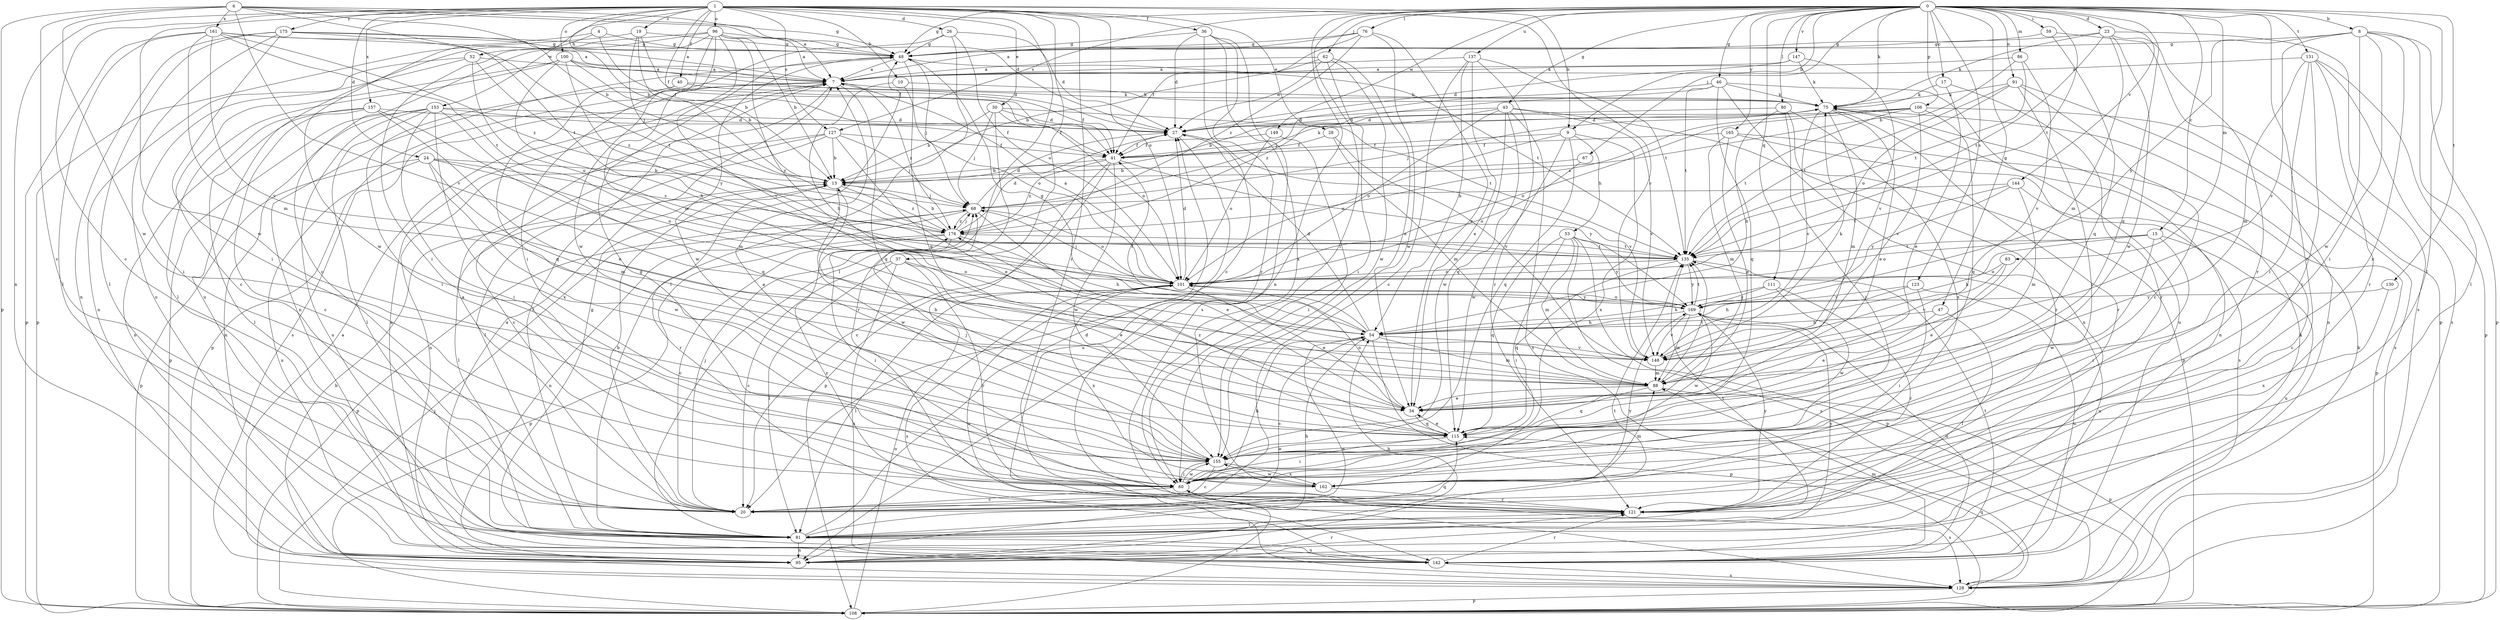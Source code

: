 strict digraph  {
0;
1;
4;
6;
7;
8;
9;
10;
13;
15;
17;
19;
20;
23;
24;
26;
27;
28;
30;
34;
36;
37;
40;
41;
43;
46;
47;
48;
52;
53;
54;
59;
60;
62;
67;
68;
75;
76;
80;
81;
83;
86;
88;
91;
95;
96;
100;
101;
106;
108;
111;
115;
121;
123;
127;
128;
130;
131;
135;
137;
142;
144;
147;
148;
149;
153;
155;
157;
161;
162;
165;
169;
175;
176;
0 -> 8  [label=b];
0 -> 9  [label=b];
0 -> 15  [label=c];
0 -> 17  [label=c];
0 -> 23  [label=d];
0 -> 43  [label=g];
0 -> 46  [label=g];
0 -> 47  [label=g];
0 -> 48  [label=g];
0 -> 59  [label=i];
0 -> 60  [label=i];
0 -> 62  [label=j];
0 -> 67  [label=j];
0 -> 75  [label=k];
0 -> 76  [label=l];
0 -> 80  [label=l];
0 -> 81  [label=l];
0 -> 83  [label=m];
0 -> 86  [label=m];
0 -> 91  [label=n];
0 -> 95  [label=n];
0 -> 106  [label=p];
0 -> 111  [label=q];
0 -> 115  [label=q];
0 -> 121  [label=r];
0 -> 123  [label=s];
0 -> 127  [label=s];
0 -> 130  [label=t];
0 -> 131  [label=t];
0 -> 135  [label=t];
0 -> 137  [label=u];
0 -> 144  [label=v];
0 -> 147  [label=v];
0 -> 149  [label=w];
0 -> 165  [label=y];
1 -> 9  [label=b];
1 -> 10  [label=b];
1 -> 13  [label=b];
1 -> 19  [label=c];
1 -> 20  [label=c];
1 -> 24  [label=d];
1 -> 26  [label=d];
1 -> 28  [label=e];
1 -> 30  [label=e];
1 -> 36  [label=f];
1 -> 37  [label=f];
1 -> 40  [label=f];
1 -> 41  [label=f];
1 -> 81  [label=l];
1 -> 95  [label=n];
1 -> 96  [label=o];
1 -> 100  [label=o];
1 -> 101  [label=o];
1 -> 121  [label=r];
1 -> 127  [label=s];
1 -> 148  [label=v];
1 -> 153  [label=w];
1 -> 155  [label=w];
1 -> 157  [label=x];
1 -> 175  [label=z];
4 -> 41  [label=f];
4 -> 48  [label=g];
4 -> 52  [label=h];
4 -> 155  [label=w];
6 -> 7  [label=a];
6 -> 13  [label=b];
6 -> 20  [label=c];
6 -> 27  [label=d];
6 -> 48  [label=g];
6 -> 108  [label=p];
6 -> 135  [label=t];
6 -> 148  [label=v];
6 -> 155  [label=w];
6 -> 161  [label=x];
7 -> 75  [label=k];
7 -> 81  [label=l];
7 -> 108  [label=p];
7 -> 115  [label=q];
7 -> 128  [label=s];
7 -> 176  [label=z];
8 -> 48  [label=g];
8 -> 60  [label=i];
8 -> 81  [label=l];
8 -> 108  [label=p];
8 -> 148  [label=v];
8 -> 155  [label=w];
8 -> 162  [label=x];
8 -> 169  [label=y];
9 -> 41  [label=f];
9 -> 53  [label=h];
9 -> 101  [label=o];
9 -> 115  [label=q];
9 -> 155  [label=w];
9 -> 162  [label=x];
10 -> 54  [label=h];
10 -> 75  [label=k];
10 -> 101  [label=o];
13 -> 68  [label=j];
13 -> 81  [label=l];
13 -> 121  [label=r];
13 -> 155  [label=w];
13 -> 176  [label=z];
15 -> 54  [label=h];
15 -> 60  [label=i];
15 -> 101  [label=o];
15 -> 135  [label=t];
15 -> 142  [label=u];
15 -> 155  [label=w];
17 -> 34  [label=e];
17 -> 75  [label=k];
17 -> 121  [label=r];
19 -> 13  [label=b];
19 -> 41  [label=f];
19 -> 48  [label=g];
19 -> 68  [label=j];
19 -> 108  [label=p];
20 -> 7  [label=a];
20 -> 13  [label=b];
20 -> 68  [label=j];
20 -> 169  [label=y];
23 -> 48  [label=g];
23 -> 75  [label=k];
23 -> 88  [label=m];
23 -> 121  [label=r];
23 -> 128  [label=s];
23 -> 135  [label=t];
23 -> 155  [label=w];
24 -> 13  [label=b];
24 -> 88  [label=m];
24 -> 101  [label=o];
24 -> 108  [label=p];
24 -> 142  [label=u];
24 -> 155  [label=w];
24 -> 176  [label=z];
26 -> 27  [label=d];
26 -> 48  [label=g];
26 -> 60  [label=i];
26 -> 81  [label=l];
26 -> 101  [label=o];
27 -> 41  [label=f];
27 -> 142  [label=u];
27 -> 148  [label=v];
28 -> 41  [label=f];
28 -> 88  [label=m];
28 -> 148  [label=v];
30 -> 13  [label=b];
30 -> 27  [label=d];
30 -> 68  [label=j];
30 -> 101  [label=o];
30 -> 121  [label=r];
30 -> 135  [label=t];
34 -> 101  [label=o];
34 -> 115  [label=q];
36 -> 20  [label=c];
36 -> 27  [label=d];
36 -> 48  [label=g];
36 -> 121  [label=r];
36 -> 128  [label=s];
36 -> 162  [label=x];
37 -> 20  [label=c];
37 -> 34  [label=e];
37 -> 81  [label=l];
37 -> 101  [label=o];
37 -> 121  [label=r];
37 -> 128  [label=s];
40 -> 41  [label=f];
40 -> 60  [label=i];
40 -> 75  [label=k];
40 -> 115  [label=q];
41 -> 13  [label=b];
41 -> 20  [label=c];
41 -> 75  [label=k];
41 -> 108  [label=p];
41 -> 155  [label=w];
41 -> 169  [label=y];
41 -> 176  [label=z];
43 -> 13  [label=b];
43 -> 27  [label=d];
43 -> 101  [label=o];
43 -> 108  [label=p];
43 -> 115  [label=q];
43 -> 128  [label=s];
43 -> 148  [label=v];
43 -> 155  [label=w];
46 -> 68  [label=j];
46 -> 75  [label=k];
46 -> 95  [label=n];
46 -> 115  [label=q];
46 -> 135  [label=t];
46 -> 142  [label=u];
46 -> 176  [label=z];
47 -> 34  [label=e];
47 -> 54  [label=h];
47 -> 81  [label=l];
48 -> 7  [label=a];
48 -> 68  [label=j];
48 -> 95  [label=n];
48 -> 115  [label=q];
48 -> 135  [label=t];
48 -> 155  [label=w];
52 -> 7  [label=a];
52 -> 60  [label=i];
52 -> 95  [label=n];
52 -> 101  [label=o];
52 -> 176  [label=z];
53 -> 60  [label=i];
53 -> 88  [label=m];
53 -> 108  [label=p];
53 -> 115  [label=q];
53 -> 128  [label=s];
53 -> 135  [label=t];
53 -> 169  [label=y];
54 -> 20  [label=c];
54 -> 27  [label=d];
54 -> 41  [label=f];
54 -> 48  [label=g];
54 -> 88  [label=m];
54 -> 95  [label=n];
54 -> 108  [label=p];
54 -> 148  [label=v];
59 -> 48  [label=g];
59 -> 108  [label=p];
59 -> 115  [label=q];
60 -> 20  [label=c];
60 -> 48  [label=g];
60 -> 54  [label=h];
60 -> 128  [label=s];
60 -> 155  [label=w];
62 -> 7  [label=a];
62 -> 13  [label=b];
62 -> 27  [label=d];
62 -> 34  [label=e];
62 -> 60  [label=i];
62 -> 155  [label=w];
67 -> 13  [label=b];
67 -> 101  [label=o];
68 -> 27  [label=d];
68 -> 34  [label=e];
68 -> 95  [label=n];
68 -> 101  [label=o];
68 -> 108  [label=p];
68 -> 176  [label=z];
75 -> 27  [label=d];
75 -> 34  [label=e];
75 -> 68  [label=j];
75 -> 88  [label=m];
75 -> 95  [label=n];
75 -> 121  [label=r];
75 -> 148  [label=v];
76 -> 7  [label=a];
76 -> 34  [label=e];
76 -> 41  [label=f];
76 -> 48  [label=g];
76 -> 155  [label=w];
76 -> 176  [label=z];
80 -> 27  [label=d];
80 -> 54  [label=h];
80 -> 60  [label=i];
80 -> 121  [label=r];
80 -> 162  [label=x];
81 -> 27  [label=d];
81 -> 54  [label=h];
81 -> 95  [label=n];
81 -> 115  [label=q];
81 -> 135  [label=t];
81 -> 142  [label=u];
81 -> 169  [label=y];
83 -> 34  [label=e];
83 -> 101  [label=o];
83 -> 148  [label=v];
86 -> 7  [label=a];
86 -> 13  [label=b];
86 -> 135  [label=t];
86 -> 148  [label=v];
88 -> 34  [label=e];
88 -> 108  [label=p];
88 -> 115  [label=q];
88 -> 135  [label=t];
91 -> 20  [label=c];
91 -> 60  [label=i];
91 -> 75  [label=k];
91 -> 95  [label=n];
91 -> 101  [label=o];
91 -> 135  [label=t];
95 -> 7  [label=a];
95 -> 54  [label=h];
95 -> 75  [label=k];
95 -> 121  [label=r];
95 -> 135  [label=t];
96 -> 7  [label=a];
96 -> 13  [label=b];
96 -> 20  [label=c];
96 -> 48  [label=g];
96 -> 60  [label=i];
96 -> 88  [label=m];
96 -> 142  [label=u];
96 -> 148  [label=v];
96 -> 155  [label=w];
96 -> 169  [label=y];
100 -> 7  [label=a];
100 -> 13  [label=b];
100 -> 20  [label=c];
100 -> 27  [label=d];
100 -> 54  [label=h];
100 -> 81  [label=l];
100 -> 169  [label=y];
101 -> 7  [label=a];
101 -> 27  [label=d];
101 -> 34  [label=e];
101 -> 68  [label=j];
101 -> 81  [label=l];
101 -> 128  [label=s];
101 -> 142  [label=u];
101 -> 162  [label=x];
101 -> 169  [label=y];
106 -> 27  [label=d];
106 -> 101  [label=o];
106 -> 115  [label=q];
106 -> 128  [label=s];
106 -> 135  [label=t];
106 -> 148  [label=v];
106 -> 176  [label=z];
108 -> 60  [label=i];
108 -> 68  [label=j];
108 -> 101  [label=o];
111 -> 54  [label=h];
111 -> 121  [label=r];
111 -> 155  [label=w];
111 -> 169  [label=y];
115 -> 13  [label=b];
115 -> 34  [label=e];
115 -> 60  [label=i];
115 -> 155  [label=w];
115 -> 176  [label=z];
121 -> 81  [label=l];
121 -> 169  [label=y];
121 -> 176  [label=z];
123 -> 54  [label=h];
123 -> 60  [label=i];
123 -> 142  [label=u];
123 -> 169  [label=y];
127 -> 13  [label=b];
127 -> 20  [label=c];
127 -> 34  [label=e];
127 -> 41  [label=f];
127 -> 68  [label=j];
127 -> 81  [label=l];
127 -> 95  [label=n];
128 -> 7  [label=a];
128 -> 13  [label=b];
128 -> 75  [label=k];
128 -> 108  [label=p];
128 -> 115  [label=q];
130 -> 162  [label=x];
130 -> 169  [label=y];
131 -> 7  [label=a];
131 -> 20  [label=c];
131 -> 60  [label=i];
131 -> 88  [label=m];
131 -> 108  [label=p];
131 -> 121  [label=r];
131 -> 128  [label=s];
135 -> 101  [label=o];
135 -> 115  [label=q];
135 -> 142  [label=u];
135 -> 169  [label=y];
137 -> 7  [label=a];
137 -> 20  [label=c];
137 -> 34  [label=e];
137 -> 54  [label=h];
137 -> 121  [label=r];
137 -> 135  [label=t];
142 -> 7  [label=a];
142 -> 48  [label=g];
142 -> 88  [label=m];
142 -> 121  [label=r];
142 -> 128  [label=s];
142 -> 135  [label=t];
144 -> 20  [label=c];
144 -> 68  [label=j];
144 -> 88  [label=m];
144 -> 135  [label=t];
144 -> 169  [label=y];
147 -> 7  [label=a];
147 -> 27  [label=d];
147 -> 75  [label=k];
147 -> 148  [label=v];
148 -> 75  [label=k];
148 -> 88  [label=m];
149 -> 41  [label=f];
149 -> 60  [label=i];
149 -> 101  [label=o];
153 -> 27  [label=d];
153 -> 41  [label=f];
153 -> 60  [label=i];
153 -> 81  [label=l];
153 -> 95  [label=n];
153 -> 108  [label=p];
153 -> 115  [label=q];
153 -> 142  [label=u];
153 -> 162  [label=x];
155 -> 20  [label=c];
155 -> 60  [label=i];
155 -> 68  [label=j];
155 -> 162  [label=x];
157 -> 20  [label=c];
157 -> 27  [label=d];
157 -> 34  [label=e];
157 -> 81  [label=l];
157 -> 88  [label=m];
157 -> 95  [label=n];
161 -> 7  [label=a];
161 -> 48  [label=g];
161 -> 81  [label=l];
161 -> 88  [label=m];
161 -> 108  [label=p];
161 -> 135  [label=t];
161 -> 148  [label=v];
161 -> 176  [label=z];
162 -> 7  [label=a];
162 -> 88  [label=m];
162 -> 121  [label=r];
162 -> 155  [label=w];
165 -> 34  [label=e];
165 -> 41  [label=f];
165 -> 88  [label=m];
165 -> 108  [label=p];
165 -> 128  [label=s];
169 -> 54  [label=h];
169 -> 88  [label=m];
169 -> 101  [label=o];
169 -> 135  [label=t];
169 -> 142  [label=u];
169 -> 148  [label=v];
169 -> 155  [label=w];
175 -> 7  [label=a];
175 -> 48  [label=g];
175 -> 60  [label=i];
175 -> 81  [label=l];
175 -> 95  [label=n];
175 -> 135  [label=t];
175 -> 142  [label=u];
176 -> 13  [label=b];
176 -> 20  [label=c];
176 -> 27  [label=d];
176 -> 54  [label=h];
176 -> 60  [label=i];
176 -> 68  [label=j];
176 -> 108  [label=p];
176 -> 135  [label=t];
}
